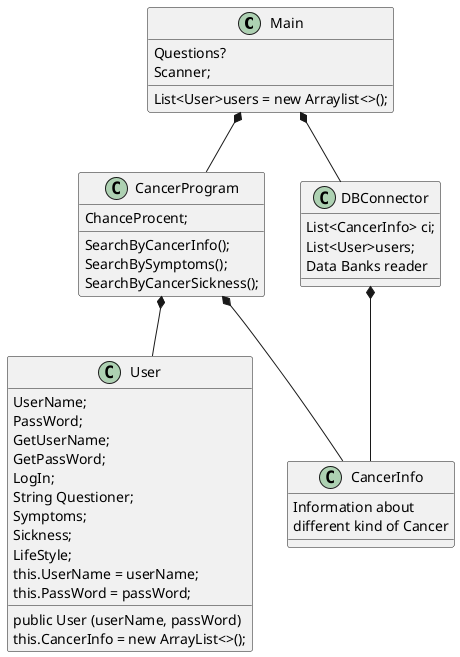 @startuml
'https://plantuml.com/sequence-diagram



Class Main{
Questions?
Scanner;
List<User>users = new Arraylist<>();
}

Class CancerProgram{
ChanceProcent;
SearchByCancerInfo();
SearchBySymptoms();
SearchByCancerSickness();
}

Class User{
UserName;
PassWord;
GetUserName;
GetPassWord;
LogIn;
String Questioner;
Symptoms;
Sickness;
LifeStyle;
public User (userName, passWord)
this.UserName = userName;
this.PassWord = passWord;
this.CancerInfo = new ArrayList<>();
}


Class CancerInfo{

Information about
different kind of Cancer
}

Class DBConnector{
List<CancerInfo> ci;
List<User>users;
Data Banks reader
}

Main *-- DBConnector
Main *-- CancerProgram
CancerProgram *-- User
DBConnector *-- CancerInfo
CancerProgram *-- CancerInfo

@enduml